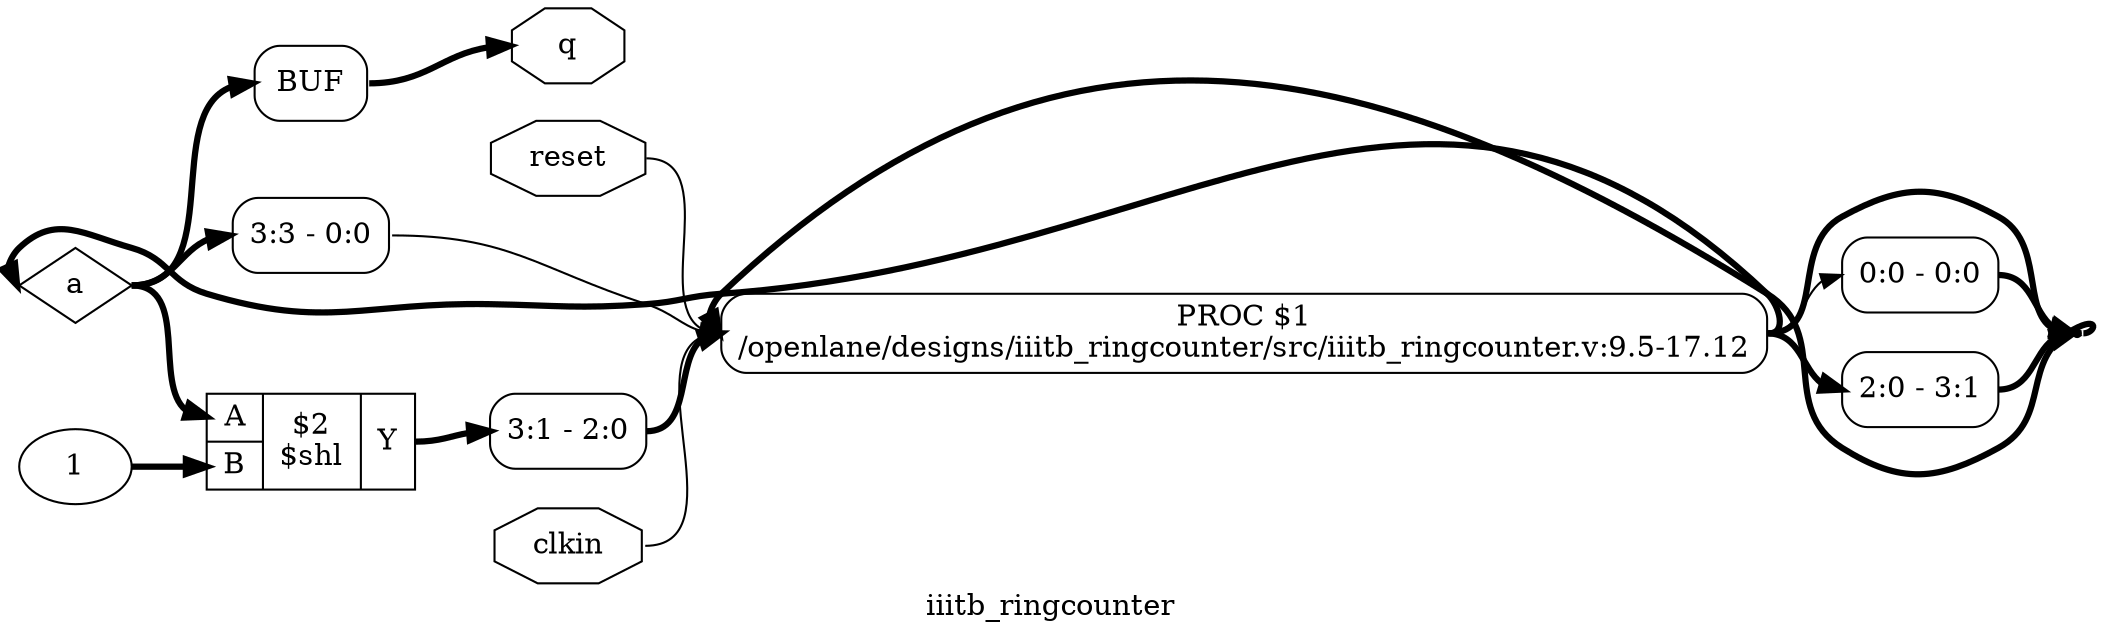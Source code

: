 digraph "iiitb_ringcounter" {
label="iiitb_ringcounter";
rankdir="LR";
remincross=true;
n4 [ shape=diamond, label="a", color="black", fontcolor="black" ];
n5 [ shape=octagon, label="q", color="black", fontcolor="black" ];
n6 [ shape=octagon, label="reset", color="black", fontcolor="black" ];
n7 [ shape=octagon, label="clkin", color="black", fontcolor="black" ];
v0 [ label="1" ];
c11 [ shape=record, label="{{<p8> A|<p9> B}|$2\n$shl|{<p10> Y}}" ];
x2 [ shape=record, style=rounded, label="<s0> 3:3 - 0:0 " ];
x3 [ shape=record, style=rounded, label="<s0> 3:1 - 2:0 " ];
x4 [ shape=record, style=rounded, label="<s0> 0:0 - 0:0 " ];
x5 [ shape=record, style=rounded, label="<s0> 2:0 - 3:1 " ];
p1 [shape=box, style=rounded, label="PROC $1\n/openlane/designs/iiitb_ringcounter/src/iiitb_ringcounter.v:9.5-17.12"];
x6 [shape=box, style=rounded, label="BUF"];
c11:p10:e -> x3:s0:w [color="black", style="setlinewidth(3)", label=""];
n2 [ shape=point ];
p1:e -> n2:w [color="black", style="setlinewidth(3)", label=""];
x4:s0:e -> n2:w [color="black", style="setlinewidth(3)", label=""];
x5:s0:e -> n2:w [color="black", style="setlinewidth(3)", label=""];
n2:e -> p1:w [color="black", style="setlinewidth(3)", label=""];
p1:e -> n4:w [color="black", style="setlinewidth(3)", label=""];
n4:e -> c11:p8:w [color="black", style="setlinewidth(3)", label=""];
n4:e -> x2:s0:w [color="black", style="setlinewidth(3)", label=""];
n4:e -> x6:w:w [color="black", style="setlinewidth(3)", label=""];
x6:e:e -> n5:w [color="black", style="setlinewidth(3)", label=""];
n6:e -> p1:w [color="black", label=""];
n7:e -> p1:w [color="black", label=""];
v0:e -> c11:p9:w [color="black", style="setlinewidth(3)", label=""];
x2:e -> p1:w [color="black", label=""];
x3:e -> p1:w [color="black", style="setlinewidth(3)", label=""];
p1:e -> x4:w [color="black", label=""];
p1:e -> x5:w [color="black", style="setlinewidth(3)", label=""];
}
